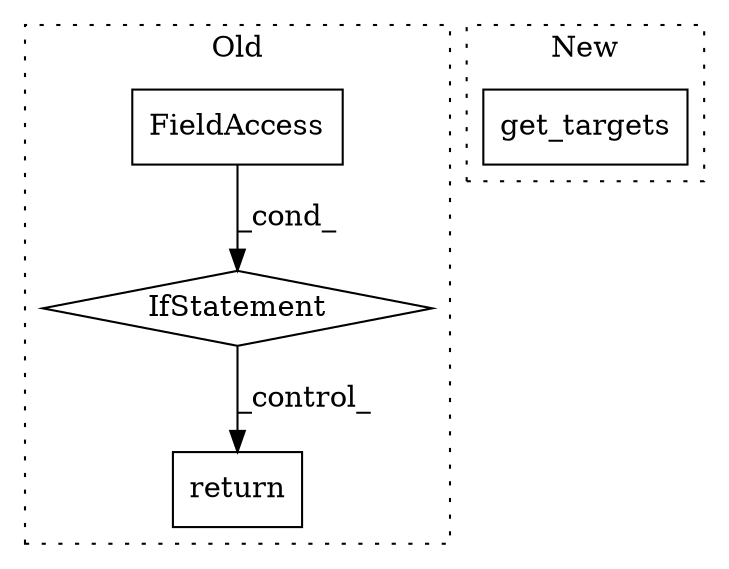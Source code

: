 digraph G {
subgraph cluster0 {
1 [label="IfStatement" a="25" s="4761,4788" l="4,2" shape="diamond"];
3 [label="return" a="41" s="4851" l="7" shape="box"];
4 [label="FieldAccess" a="22" s="4765" l="23" shape="box"];
label = "Old";
style="dotted";
}
subgraph cluster1 {
2 [label="get_targets" a="32" s="4809" l="13" shape="box"];
label = "New";
style="dotted";
}
1 -> 3 [label="_control_"];
4 -> 1 [label="_cond_"];
}